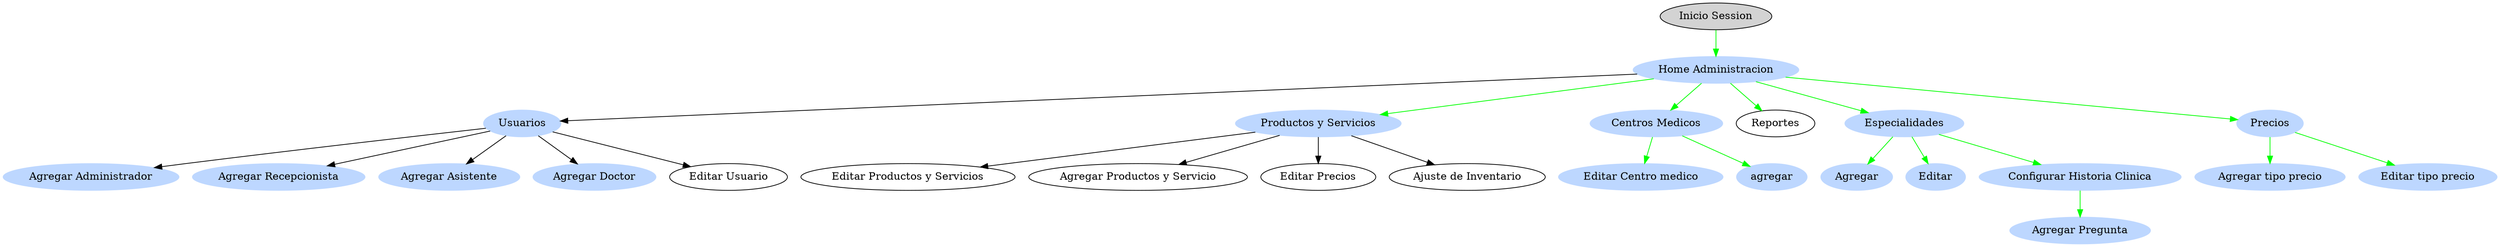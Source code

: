 digraph G {

  inicio_session_administrador[label="Inicio Session" style="filled"]
  inicio_session_administrador->home_administracion[color="green"]
  
  
  home_administracion[label="Home Administracion" color="0.603 0.258 1.000" style=filled]
  home_administracion -> usuarios
  //agregar_usuario
  productos_y_servicios [label="Productos y Servicios" color="0.603 0.258 1.000" style=filled]
  home_administracion -> productos_y_servicios[color="green"]
  home_administracion -> centros_medicos[color="green"]
  home_administracion -> "Reportes" [color="green"]
  home_administracion -> Especialidades[color="green"]


  Especialidades[label="Especialidades" color="0.603 0.258 1.000" style=filled]
  agregar_especialidad[label="Agregar" color="0.603 0.258 1.000" style=filled]
  Especialidades -> agregar_especialidad[color="green"]

  editar_especialidad[label="Editar" color="0.603 0.258 1.000" style=filled]
  Especialidades -> editar_especialidad[color="green"]
  Especialidades -> configurar_historia_clinica[color="green"]
  configurar_historia_clinica[label="Configurar Historia Clinica" color="0.603 0.258 1.000" style=filled]
  agregar_pregunta[label="Agregar Pregunta" color="0.603 0.258 1.000" style=filled]
  configurar_historia_clinica -> agregar_pregunta[color="green"]

  usuarios[label="Usuarios" color="0.603 0.258 1.000" style=filled]

  usuarios->agregar_usuario_administrador
  usuarios->agregar_usuario_recepcion;
  usuarios->agregar_usuario_asistente
  usuarios->agregar_usuario_doctor;



  editar_usuario[label="Editar Usuario"]
  usuarios->editar_usuario;

  agregar_usuario_administrador[label="Agregar Administrador" color="0.603 0.258 1.000" style=filled]
  agregar_usuario_recepcion[label="Agregar Recepcionista" color="0.603 0.258 1.000" style=filled]
  agregar_usuario_doctor[label="Agregar Doctor" color="0.603 0.258 1.000" style=filled]
  agregar_usuario_asistente[label="Agregar Asistente" color="0.603 0.258 1.000" style=filled]

  //agregar_usuario[label="agregar usuario"]
  //agregar_usuario -> agregar_usuario_administrador
  //agregar_usuario -> agregar_usuario_recepcion
  //agregar_usuario -> agregar_usuario_asistente

  centros_medicos [label="Centros Medicos" color="0.603 0.258 1.000" style=filled]
  editar_centro_medico[label="Editar Centro medico" color="0.603 0.258 1.000" style=filled]
  centros_medicos -> editar_centro_medico[color="green"]
  agregar_centro_medico[label="agregar" color="0.603 0.258 1.000" style="filled"]
  centros_medicos -> agregar_centro_medico[color="green"]


  productos_y_servicios -> "Editar Productos y Servicios"
  productos_y_servicios -> "Agregar Productos y Servicio"
  productos_y_servicios -> "Editar Precios"
  productos_y_servicios -> "Ajuste de Inventario"
  Precios [label="Precios" color="0.603 0.258 1.000" style=filled]
  agregar_tipo_precio [label="Agregar tipo precio" color="0.603 0.258 1.000" style=filled]
  editar_tipo_precio [label="Editar tipo precio" color="0.603 0.258 1.000" style=filled]
  Precios -> agregar_tipo_precio [color="green"]
  Precios -> editar_tipo_precio [color="green"]
  home_administracion -> Precios [color="green"]

 // lista_doctores [label="lista doctores"];
}